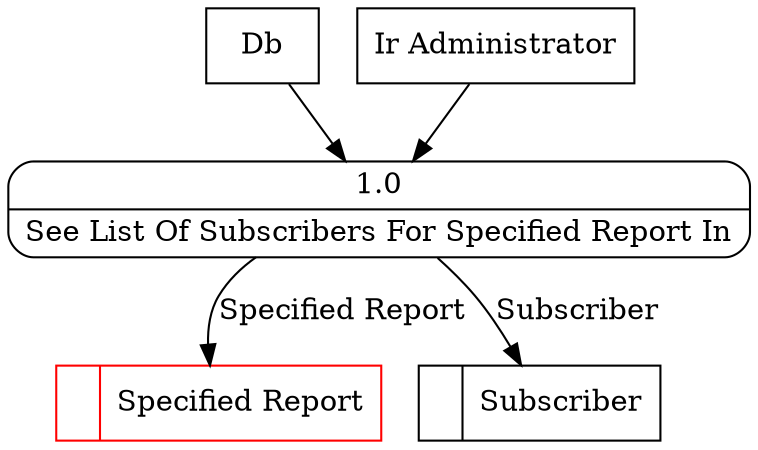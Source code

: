 digraph dfd2{ 
node[shape=record]
200 [label="<f0>  |<f1> Specified Report " color=red];
201 [label="<f0>  |<f1> Subscriber " ];
202 [label="Db" shape=box];
203 [label="Ir Administrator" shape=box];
204 [label="{<f0> 1.0|<f1> See List Of Subscribers For Specified Report In }" shape=Mrecord];
202 -> 204
203 -> 204
204 -> 201 [label="Subscriber"]
204 -> 200 [label="Specified Report"]
}